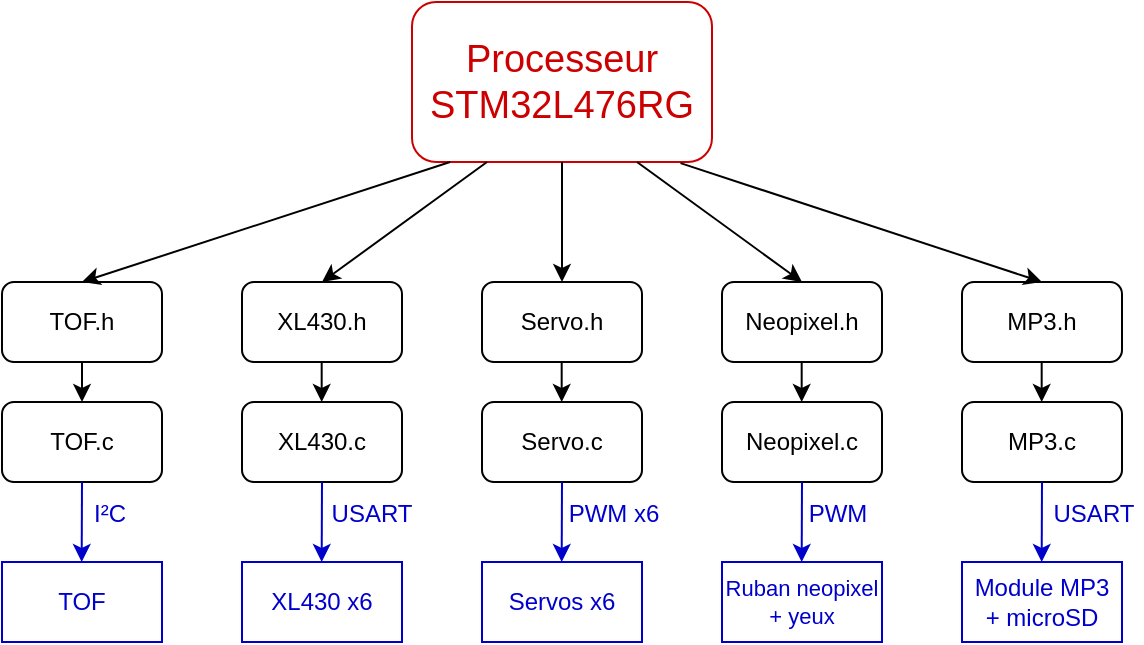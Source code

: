 <mxfile version="24.8.0">
  <diagram name="Page-1" id="YYvOcuvJlGanwff1w4KF">
    <mxGraphModel dx="974" dy="534" grid="1" gridSize="8" guides="1" tooltips="1" connect="1" arrows="1" fold="1" page="1" pageScale="1" pageWidth="1100" pageHeight="1700" math="0" shadow="0">
      <root>
        <mxCell id="0" />
        <mxCell id="1" parent="0" />
        <mxCell id="335l0VnZli1X-sv9pP9R-2" value="&lt;div style=&quot;font-size: 19px;&quot;&gt;&lt;font style=&quot;font-size: 19px;&quot; color=&quot;#cc0000&quot;&gt;Processeur&lt;/font&gt;&lt;/div&gt;&lt;div style=&quot;font-size: 19px;&quot;&gt;&lt;font style=&quot;font-size: 19px;&quot; color=&quot;#cc0000&quot;&gt;STM32L476RG&lt;/font&gt;&lt;font style=&quot;font-size: 19px;&quot; color=&quot;#cc0000&quot;&gt;&lt;br&gt;&lt;/font&gt;&lt;/div&gt;" style="rounded=1;whiteSpace=wrap;html=1;strokeColor=#CC0000;" vertex="1" parent="1">
          <mxGeometry x="315" y="130" width="150" height="80" as="geometry" />
        </mxCell>
        <mxCell id="335l0VnZli1X-sv9pP9R-5" value="TOF.h" style="rounded=1;whiteSpace=wrap;html=1;" vertex="1" parent="1">
          <mxGeometry x="110" y="270" width="80" height="40" as="geometry" />
        </mxCell>
        <mxCell id="335l0VnZli1X-sv9pP9R-6" value="TOF.c" style="rounded=1;whiteSpace=wrap;html=1;" vertex="1" parent="1">
          <mxGeometry x="110" y="330" width="80" height="40" as="geometry" />
        </mxCell>
        <mxCell id="335l0VnZli1X-sv9pP9R-7" value="&lt;font color=&quot;#0000cc&quot;&gt;TOF&lt;/font&gt;" style="rounded=0;whiteSpace=wrap;html=1;strokeColor=#0000CC;" vertex="1" parent="1">
          <mxGeometry x="110" y="410" width="80" height="40" as="geometry" />
        </mxCell>
        <mxCell id="335l0VnZli1X-sv9pP9R-8" value="XL430.h" style="rounded=1;whiteSpace=wrap;html=1;" vertex="1" parent="1">
          <mxGeometry x="230" y="270" width="80" height="40" as="geometry" />
        </mxCell>
        <mxCell id="335l0VnZli1X-sv9pP9R-9" value="XL430.c" style="rounded=1;whiteSpace=wrap;html=1;" vertex="1" parent="1">
          <mxGeometry x="230" y="330" width="80" height="40" as="geometry" />
        </mxCell>
        <mxCell id="335l0VnZli1X-sv9pP9R-10" value="&lt;font color=&quot;#0000cc&quot;&gt;XL430 x6&lt;/font&gt;" style="rounded=0;whiteSpace=wrap;html=1;strokeColor=#0000CC;" vertex="1" parent="1">
          <mxGeometry x="230" y="410" width="80" height="40" as="geometry" />
        </mxCell>
        <mxCell id="335l0VnZli1X-sv9pP9R-11" value="Servo.h" style="rounded=1;whiteSpace=wrap;html=1;" vertex="1" parent="1">
          <mxGeometry x="350" y="270" width="80" height="40" as="geometry" />
        </mxCell>
        <mxCell id="335l0VnZli1X-sv9pP9R-12" value="Servo.c" style="rounded=1;whiteSpace=wrap;html=1;" vertex="1" parent="1">
          <mxGeometry x="350" y="330" width="80" height="40" as="geometry" />
        </mxCell>
        <mxCell id="335l0VnZli1X-sv9pP9R-13" value="&lt;font color=&quot;#0000cc&quot;&gt;Servos x6&lt;/font&gt;" style="rounded=0;whiteSpace=wrap;html=1;strokeColor=#0000CC;" vertex="1" parent="1">
          <mxGeometry x="350" y="410" width="80" height="40" as="geometry" />
        </mxCell>
        <mxCell id="335l0VnZli1X-sv9pP9R-14" value="Neopixel.h" style="rounded=1;whiteSpace=wrap;html=1;" vertex="1" parent="1">
          <mxGeometry x="470" y="270" width="80" height="40" as="geometry" />
        </mxCell>
        <mxCell id="335l0VnZli1X-sv9pP9R-15" value="Neopixel.c" style="rounded=1;whiteSpace=wrap;html=1;" vertex="1" parent="1">
          <mxGeometry x="470" y="330" width="80" height="40" as="geometry" />
        </mxCell>
        <mxCell id="335l0VnZli1X-sv9pP9R-16" value="&lt;div style=&quot;font-size: 11px;&quot;&gt;&lt;font style=&quot;font-size: 11px;&quot; color=&quot;#0000cc&quot;&gt;Ruban neopixel&lt;/font&gt;&lt;/div&gt;&lt;div style=&quot;font-size: 11px;&quot;&gt;&lt;font style=&quot;font-size: 11px;&quot; color=&quot;#0000cc&quot;&gt;+ yeux&lt;/font&gt;&lt;font style=&quot;font-size: 11px;&quot;&gt;&lt;br&gt;&lt;/font&gt;&lt;/div&gt;" style="rounded=0;whiteSpace=wrap;html=1;strokeColor=#0000CC;" vertex="1" parent="1">
          <mxGeometry x="470" y="410" width="80" height="40" as="geometry" />
        </mxCell>
        <mxCell id="335l0VnZli1X-sv9pP9R-17" value="MP3.h" style="rounded=1;whiteSpace=wrap;html=1;" vertex="1" parent="1">
          <mxGeometry x="590" y="270" width="80" height="40" as="geometry" />
        </mxCell>
        <mxCell id="335l0VnZli1X-sv9pP9R-18" value="MP3.c" style="rounded=1;whiteSpace=wrap;html=1;" vertex="1" parent="1">
          <mxGeometry x="590" y="330" width="80" height="40" as="geometry" />
        </mxCell>
        <mxCell id="335l0VnZli1X-sv9pP9R-19" value="&lt;div&gt;&lt;font color=&quot;#0000cc&quot;&gt;Module MP3&lt;/font&gt;&lt;/div&gt;&lt;div&gt;&lt;font color=&quot;#0000cc&quot;&gt;+ microSD&lt;/font&gt;&lt;br&gt;&lt;/div&gt;" style="rounded=0;whiteSpace=wrap;html=1;strokeColor=#0000CC;" vertex="1" parent="1">
          <mxGeometry x="590" y="410" width="80" height="40" as="geometry" />
        </mxCell>
        <mxCell id="335l0VnZli1X-sv9pP9R-21" value="" style="endArrow=classic;html=1;rounded=0;entryX=0.5;entryY=0;entryDx=0;entryDy=0;exitX=0.127;exitY=1;exitDx=0;exitDy=0;exitPerimeter=0;" edge="1" parent="1" source="335l0VnZli1X-sv9pP9R-2" target="335l0VnZli1X-sv9pP9R-5">
          <mxGeometry width="50" height="50" relative="1" as="geometry">
            <mxPoint x="460" y="320" as="sourcePoint" />
            <mxPoint x="510" y="270" as="targetPoint" />
          </mxGeometry>
        </mxCell>
        <mxCell id="335l0VnZli1X-sv9pP9R-22" value="" style="endArrow=classic;html=1;rounded=0;entryX=0.5;entryY=0;entryDx=0;entryDy=0;exitX=0.25;exitY=1;exitDx=0;exitDy=0;" edge="1" parent="1" source="335l0VnZli1X-sv9pP9R-2" target="335l0VnZli1X-sv9pP9R-8">
          <mxGeometry width="50" height="50" relative="1" as="geometry">
            <mxPoint x="350" y="220" as="sourcePoint" />
            <mxPoint x="510" y="270" as="targetPoint" />
          </mxGeometry>
        </mxCell>
        <mxCell id="335l0VnZli1X-sv9pP9R-23" value="" style="endArrow=classic;html=1;rounded=0;entryX=0.5;entryY=0;entryDx=0;entryDy=0;exitX=0.5;exitY=1;exitDx=0;exitDy=0;" edge="1" parent="1" source="335l0VnZli1X-sv9pP9R-2" target="335l0VnZli1X-sv9pP9R-11">
          <mxGeometry width="50" height="50" relative="1" as="geometry">
            <mxPoint x="460" y="320" as="sourcePoint" />
            <mxPoint x="510" y="270" as="targetPoint" />
          </mxGeometry>
        </mxCell>
        <mxCell id="335l0VnZli1X-sv9pP9R-24" value="" style="endArrow=classic;html=1;rounded=0;entryX=0.5;entryY=0;entryDx=0;entryDy=0;exitX=0.75;exitY=1;exitDx=0;exitDy=0;" edge="1" parent="1" source="335l0VnZli1X-sv9pP9R-2" target="335l0VnZli1X-sv9pP9R-14">
          <mxGeometry width="50" height="50" relative="1" as="geometry">
            <mxPoint x="460" y="320" as="sourcePoint" />
            <mxPoint x="510" y="270" as="targetPoint" />
          </mxGeometry>
        </mxCell>
        <mxCell id="335l0VnZli1X-sv9pP9R-25" value="" style="endArrow=classic;html=1;rounded=0;entryX=0.5;entryY=0;entryDx=0;entryDy=0;exitX=0.895;exitY=1.007;exitDx=0;exitDy=0;exitPerimeter=0;" edge="1" parent="1" source="335l0VnZli1X-sv9pP9R-2" target="335l0VnZli1X-sv9pP9R-17">
          <mxGeometry width="50" height="50" relative="1" as="geometry">
            <mxPoint x="460" y="320" as="sourcePoint" />
            <mxPoint x="510" y="270" as="targetPoint" />
          </mxGeometry>
        </mxCell>
        <mxCell id="335l0VnZli1X-sv9pP9R-26" value="" style="endArrow=classic;html=1;rounded=0;entryX=0.5;entryY=0;entryDx=0;entryDy=0;exitX=0.5;exitY=1;exitDx=0;exitDy=0;" edge="1" parent="1" source="335l0VnZli1X-sv9pP9R-5" target="335l0VnZli1X-sv9pP9R-6">
          <mxGeometry width="50" height="50" relative="1" as="geometry">
            <mxPoint x="410" y="340" as="sourcePoint" />
            <mxPoint x="460" y="290" as="targetPoint" />
          </mxGeometry>
        </mxCell>
        <mxCell id="335l0VnZli1X-sv9pP9R-27" value="" style="endArrow=classic;html=1;rounded=0;entryX=0.5;entryY=0;entryDx=0;entryDy=0;exitX=0.5;exitY=1;exitDx=0;exitDy=0;" edge="1" parent="1">
          <mxGeometry width="50" height="50" relative="1" as="geometry">
            <mxPoint x="269.84" y="310" as="sourcePoint" />
            <mxPoint x="269.84" y="330" as="targetPoint" />
          </mxGeometry>
        </mxCell>
        <mxCell id="335l0VnZli1X-sv9pP9R-28" value="" style="endArrow=classic;html=1;rounded=0;entryX=0.5;entryY=0;entryDx=0;entryDy=0;exitX=0.5;exitY=1;exitDx=0;exitDy=0;" edge="1" parent="1">
          <mxGeometry width="50" height="50" relative="1" as="geometry">
            <mxPoint x="389.84" y="310" as="sourcePoint" />
            <mxPoint x="389.84" y="330" as="targetPoint" />
          </mxGeometry>
        </mxCell>
        <mxCell id="335l0VnZli1X-sv9pP9R-29" value="" style="endArrow=classic;html=1;rounded=0;entryX=0.5;entryY=0;entryDx=0;entryDy=0;exitX=0.5;exitY=1;exitDx=0;exitDy=0;" edge="1" parent="1">
          <mxGeometry width="50" height="50" relative="1" as="geometry">
            <mxPoint x="509.84" y="310" as="sourcePoint" />
            <mxPoint x="509.84" y="330" as="targetPoint" />
          </mxGeometry>
        </mxCell>
        <mxCell id="335l0VnZli1X-sv9pP9R-30" value="" style="endArrow=classic;html=1;rounded=0;entryX=0.5;entryY=0;entryDx=0;entryDy=0;exitX=0.5;exitY=1;exitDx=0;exitDy=0;" edge="1" parent="1">
          <mxGeometry width="50" height="50" relative="1" as="geometry">
            <mxPoint x="629.84" y="310" as="sourcePoint" />
            <mxPoint x="629.84" y="330" as="targetPoint" />
          </mxGeometry>
        </mxCell>
        <mxCell id="335l0VnZli1X-sv9pP9R-31" value="" style="endArrow=classic;html=1;rounded=0;entryX=0.5;entryY=0;entryDx=0;entryDy=0;exitX=0.5;exitY=1;exitDx=0;exitDy=0;strokeColor=#0000CC;" edge="1" parent="1" source="335l0VnZli1X-sv9pP9R-6">
          <mxGeometry width="50" height="50" relative="1" as="geometry">
            <mxPoint x="149.84" y="390" as="sourcePoint" />
            <mxPoint x="149.84" y="410" as="targetPoint" />
          </mxGeometry>
        </mxCell>
        <mxCell id="335l0VnZli1X-sv9pP9R-32" value="" style="endArrow=classic;html=1;rounded=0;entryX=0.5;entryY=0;entryDx=0;entryDy=0;exitX=0.5;exitY=1;exitDx=0;exitDy=0;strokeColor=#0000CC;" edge="1" parent="1">
          <mxGeometry width="50" height="50" relative="1" as="geometry">
            <mxPoint x="270" y="370" as="sourcePoint" />
            <mxPoint x="269.84" y="410" as="targetPoint" />
          </mxGeometry>
        </mxCell>
        <mxCell id="335l0VnZli1X-sv9pP9R-33" value="" style="endArrow=classic;html=1;rounded=0;entryX=0.5;entryY=0;entryDx=0;entryDy=0;exitX=0.5;exitY=1;exitDx=0;exitDy=0;strokeColor=#0000CC;" edge="1" parent="1">
          <mxGeometry width="50" height="50" relative="1" as="geometry">
            <mxPoint x="390" y="370" as="sourcePoint" />
            <mxPoint x="389.84" y="410" as="targetPoint" />
          </mxGeometry>
        </mxCell>
        <mxCell id="335l0VnZli1X-sv9pP9R-34" value="" style="endArrow=classic;html=1;rounded=0;entryX=0.5;entryY=0;entryDx=0;entryDy=0;exitX=0.5;exitY=1;exitDx=0;exitDy=0;strokeColor=#0000CC;" edge="1" parent="1">
          <mxGeometry width="50" height="50" relative="1" as="geometry">
            <mxPoint x="510" y="370" as="sourcePoint" />
            <mxPoint x="509.84" y="410" as="targetPoint" />
          </mxGeometry>
        </mxCell>
        <mxCell id="335l0VnZli1X-sv9pP9R-35" value="" style="endArrow=classic;html=1;rounded=0;entryX=0.5;entryY=0;entryDx=0;entryDy=0;exitX=0.5;exitY=1;exitDx=0;exitDy=0;strokeColor=#0000CC;" edge="1" parent="1">
          <mxGeometry width="50" height="50" relative="1" as="geometry">
            <mxPoint x="630" y="370" as="sourcePoint" />
            <mxPoint x="629.84" y="410" as="targetPoint" />
          </mxGeometry>
        </mxCell>
        <mxCell id="335l0VnZli1X-sv9pP9R-36" value="&lt;font color=&quot;#0000cc&quot;&gt;I²C&lt;/font&gt;" style="text;html=1;align=center;verticalAlign=middle;whiteSpace=wrap;rounded=0;" vertex="1" parent="1">
          <mxGeometry x="144" y="376" width="40" height="20" as="geometry" />
        </mxCell>
        <mxCell id="335l0VnZli1X-sv9pP9R-37" value="&lt;font color=&quot;#0000cc&quot;&gt;USART&lt;/font&gt;" style="text;html=1;align=center;verticalAlign=middle;whiteSpace=wrap;rounded=0;" vertex="1" parent="1">
          <mxGeometry x="275" y="376" width="40" height="20" as="geometry" />
        </mxCell>
        <mxCell id="335l0VnZli1X-sv9pP9R-38" value="&lt;font color=&quot;#0000cc&quot;&gt;PWM x6&lt;/font&gt;" style="text;html=1;align=center;verticalAlign=middle;whiteSpace=wrap;rounded=0;" vertex="1" parent="1">
          <mxGeometry x="392" y="376" width="48" height="20" as="geometry" />
        </mxCell>
        <mxCell id="335l0VnZli1X-sv9pP9R-40" value="&lt;font color=&quot;#0000cc&quot;&gt;PWM&lt;/font&gt;" style="text;html=1;align=center;verticalAlign=middle;whiteSpace=wrap;rounded=0;" vertex="1" parent="1">
          <mxGeometry x="504" y="376" width="48" height="20" as="geometry" />
        </mxCell>
        <mxCell id="335l0VnZli1X-sv9pP9R-41" value="&lt;font color=&quot;#0000cc&quot;&gt;USART&lt;/font&gt;" style="text;html=1;align=center;verticalAlign=middle;whiteSpace=wrap;rounded=0;" vertex="1" parent="1">
          <mxGeometry x="632" y="376" width="48" height="20" as="geometry" />
        </mxCell>
      </root>
    </mxGraphModel>
  </diagram>
</mxfile>
